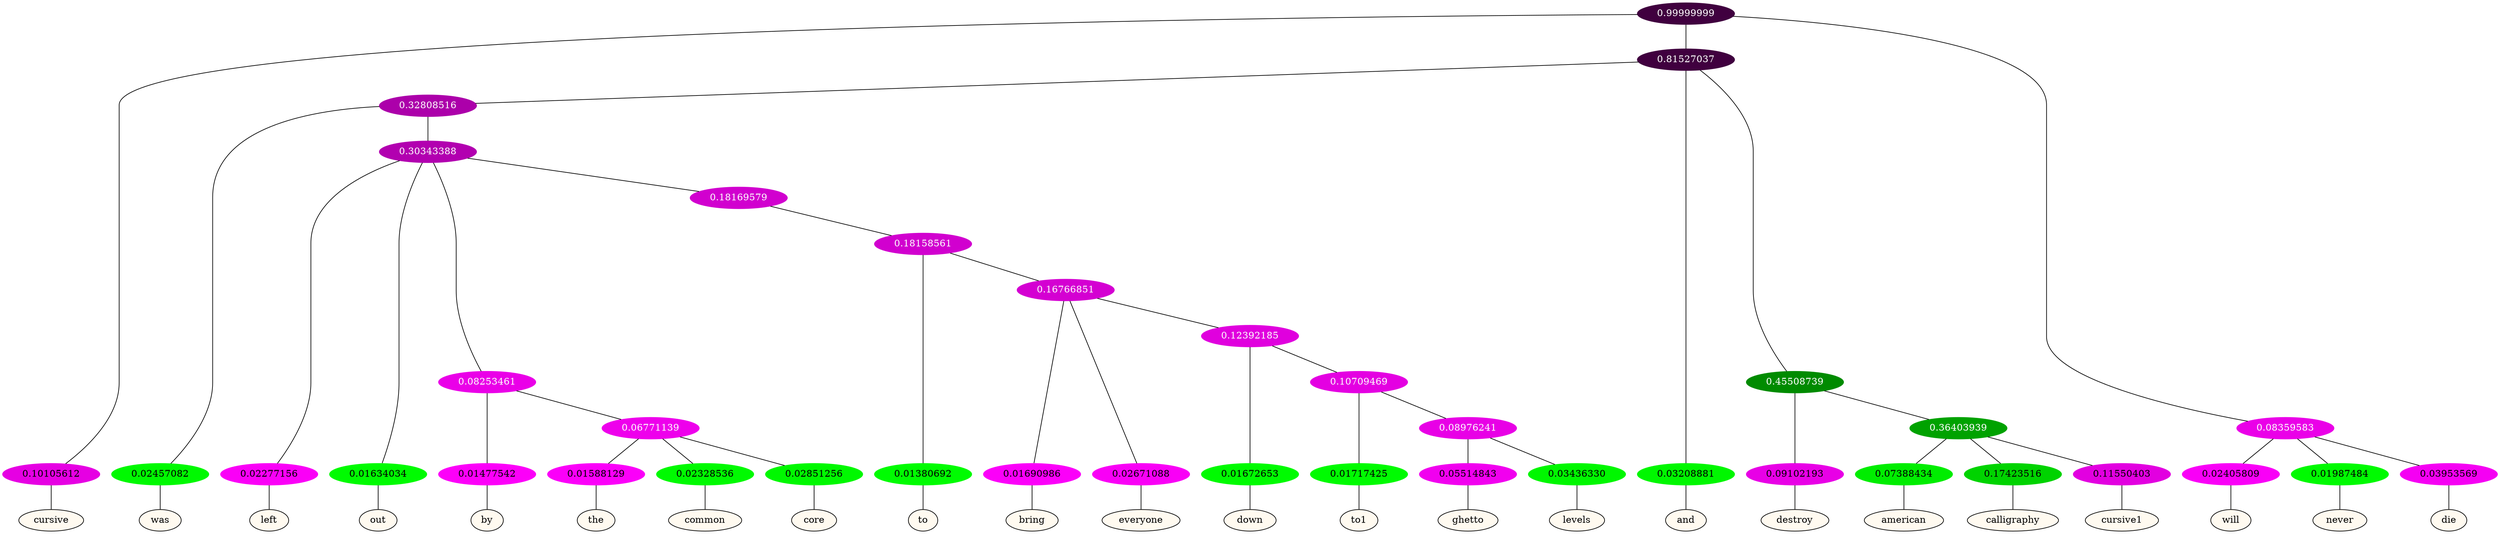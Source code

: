 graph {
	node [format=png height=0.15 nodesep=0.001 ordering=out overlap=prism overlap_scaling=0.01 ranksep=0.001 ratio=0.2 style=filled width=0.15]
	{
		rank=same
		a_w_1 [label=cursive color=black fillcolor=floralwhite style="filled,solid"]
		a_w_10 [label=was color=black fillcolor=floralwhite style="filled,solid"]
		a_w_14 [label=left color=black fillcolor=floralwhite style="filled,solid"]
		a_w_15 [label=out color=black fillcolor=floralwhite style="filled,solid"]
		a_w_21 [label=by color=black fillcolor=floralwhite style="filled,solid"]
		a_w_24 [label=the color=black fillcolor=floralwhite style="filled,solid"]
		a_w_25 [label=common color=black fillcolor=floralwhite style="filled,solid"]
		a_w_26 [label=core color=black fillcolor=floralwhite style="filled,solid"]
		a_w_27 [label=to color=black fillcolor=floralwhite style="filled,solid"]
		a_w_29 [label=bring color=black fillcolor=floralwhite style="filled,solid"]
		a_w_30 [label=everyone color=black fillcolor=floralwhite style="filled,solid"]
		a_w_32 [label=down color=black fillcolor=floralwhite style="filled,solid"]
		a_w_34 [label=to1 color=black fillcolor=floralwhite style="filled,solid"]
		a_w_36 [label=ghetto color=black fillcolor=floralwhite style="filled,solid"]
		a_w_37 [label=levels color=black fillcolor=floralwhite style="filled,solid"]
		a_w_5 [label=and color=black fillcolor=floralwhite style="filled,solid"]
		a_w_12 [label=destroy color=black fillcolor=floralwhite style="filled,solid"]
		a_w_18 [label=american color=black fillcolor=floralwhite style="filled,solid"]
		a_w_19 [label=calligraphy color=black fillcolor=floralwhite style="filled,solid"]
		a_w_20 [label=cursive1 color=black fillcolor=floralwhite style="filled,solid"]
		a_w_7 [label=will color=black fillcolor=floralwhite style="filled,solid"]
		a_w_8 [label=never color=black fillcolor=floralwhite style="filled,solid"]
		a_w_9 [label=die color=black fillcolor=floralwhite style="filled,solid"]
	}
	a_n_1 -- a_w_1
	a_n_10 -- a_w_10
	a_n_14 -- a_w_14
	a_n_15 -- a_w_15
	a_n_21 -- a_w_21
	a_n_24 -- a_w_24
	a_n_25 -- a_w_25
	a_n_26 -- a_w_26
	a_n_27 -- a_w_27
	a_n_29 -- a_w_29
	a_n_30 -- a_w_30
	a_n_32 -- a_w_32
	a_n_34 -- a_w_34
	a_n_36 -- a_w_36
	a_n_37 -- a_w_37
	a_n_5 -- a_w_5
	a_n_12 -- a_w_12
	a_n_18 -- a_w_18
	a_n_19 -- a_w_19
	a_n_20 -- a_w_20
	a_n_7 -- a_w_7
	a_n_8 -- a_w_8
	a_n_9 -- a_w_9
	{
		rank=same
		a_n_1 [label=0.10105612 color="0.835 1.000 0.899" fontcolor=black]
		a_n_10 [label=0.02457082 color="0.334 1.000 0.975" fontcolor=black]
		a_n_14 [label=0.02277156 color="0.835 1.000 0.977" fontcolor=black]
		a_n_15 [label=0.01634034 color="0.334 1.000 0.984" fontcolor=black]
		a_n_21 [label=0.01477542 color="0.835 1.000 0.985" fontcolor=black]
		a_n_24 [label=0.01588129 color="0.835 1.000 0.984" fontcolor=black]
		a_n_25 [label=0.02328536 color="0.334 1.000 0.977" fontcolor=black]
		a_n_26 [label=0.02851256 color="0.334 1.000 0.971" fontcolor=black]
		a_n_27 [label=0.01380692 color="0.334 1.000 0.986" fontcolor=black]
		a_n_29 [label=0.01690986 color="0.835 1.000 0.983" fontcolor=black]
		a_n_30 [label=0.02671088 color="0.835 1.000 0.973" fontcolor=black]
		a_n_32 [label=0.01672653 color="0.334 1.000 0.983" fontcolor=black]
		a_n_34 [label=0.01717425 color="0.334 1.000 0.983" fontcolor=black]
		a_n_36 [label=0.05514843 color="0.835 1.000 0.945" fontcolor=black]
		a_n_37 [label=0.03436330 color="0.334 1.000 0.966" fontcolor=black]
		a_n_5 [label=0.03208881 color="0.334 1.000 0.968" fontcolor=black]
		a_n_12 [label=0.09102193 color="0.835 1.000 0.909" fontcolor=black]
		a_n_18 [label=0.07388434 color="0.334 1.000 0.926" fontcolor=black]
		a_n_19 [label=0.17423516 color="0.334 1.000 0.826" fontcolor=black]
		a_n_20 [label=0.11550403 color="0.835 1.000 0.884" fontcolor=black]
		a_n_7 [label=0.02405809 color="0.835 1.000 0.976" fontcolor=black]
		a_n_8 [label=0.01987484 color="0.334 1.000 0.980" fontcolor=black]
		a_n_9 [label=0.03953569 color="0.835 1.000 0.960" fontcolor=black]
	}
	a_n_0 [label=0.99999999 color="0.835 1.000 0.250" fontcolor=grey99]
	a_n_0 -- a_n_1
	a_n_2 [label=0.81527037 color="0.835 1.000 0.250" fontcolor=grey99]
	a_n_0 -- a_n_2
	a_n_3 [label=0.08359583 color="0.835 1.000 0.916" fontcolor=grey99]
	a_n_0 -- a_n_3
	a_n_4 [label=0.32808516 color="0.835 1.000 0.672" fontcolor=grey99]
	a_n_2 -- a_n_4
	a_n_2 -- a_n_5
	a_n_6 [label=0.45508739 color="0.334 1.000 0.545" fontcolor=grey99]
	a_n_2 -- a_n_6
	a_n_3 -- a_n_7
	a_n_3 -- a_n_8
	a_n_3 -- a_n_9
	a_n_4 -- a_n_10
	a_n_11 [label=0.30343388 color="0.835 1.000 0.697" fontcolor=grey99]
	a_n_4 -- a_n_11
	a_n_6 -- a_n_12
	a_n_13 [label=0.36403939 color="0.334 1.000 0.636" fontcolor=grey99]
	a_n_6 -- a_n_13
	a_n_11 -- a_n_14
	a_n_11 -- a_n_15
	a_n_16 [label=0.08253461 color="0.835 1.000 0.917" fontcolor=grey99]
	a_n_11 -- a_n_16
	a_n_17 [label=0.18169579 color="0.835 1.000 0.818" fontcolor=grey99]
	a_n_11 -- a_n_17
	a_n_13 -- a_n_18
	a_n_13 -- a_n_19
	a_n_13 -- a_n_20
	a_n_16 -- a_n_21
	a_n_22 [label=0.06771139 color="0.835 1.000 0.932" fontcolor=grey99]
	a_n_16 -- a_n_22
	a_n_23 [label=0.18158561 color="0.835 1.000 0.818" fontcolor=grey99]
	a_n_17 -- a_n_23
	a_n_22 -- a_n_24
	a_n_22 -- a_n_25
	a_n_22 -- a_n_26
	a_n_23 -- a_n_27
	a_n_28 [label=0.16766851 color="0.835 1.000 0.832" fontcolor=grey99]
	a_n_23 -- a_n_28
	a_n_28 -- a_n_29
	a_n_28 -- a_n_30
	a_n_31 [label=0.12392185 color="0.835 1.000 0.876" fontcolor=grey99]
	a_n_28 -- a_n_31
	a_n_31 -- a_n_32
	a_n_33 [label=0.10709469 color="0.835 1.000 0.893" fontcolor=grey99]
	a_n_31 -- a_n_33
	a_n_33 -- a_n_34
	a_n_35 [label=0.08976241 color="0.835 1.000 0.910" fontcolor=grey99]
	a_n_33 -- a_n_35
	a_n_35 -- a_n_36
	a_n_35 -- a_n_37
}
